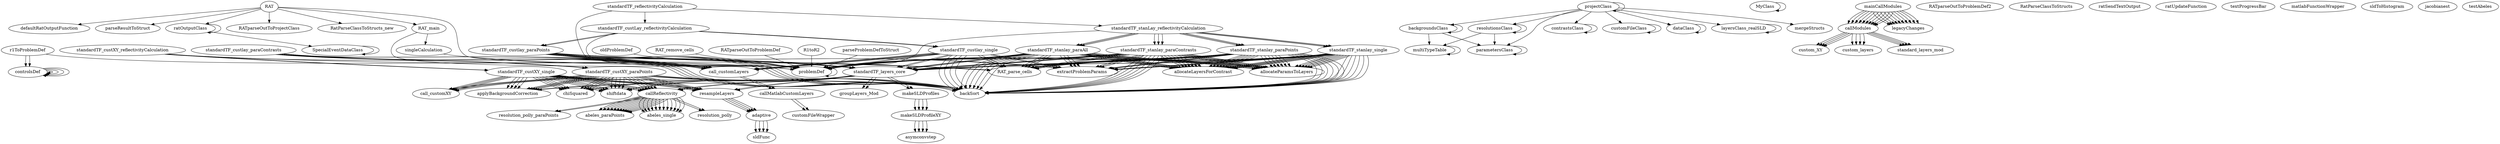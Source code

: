 /* Created by mdot for Matlab */
digraph m2html {
                RAT -> RAT_main;
  RAT -> RATparseOutToProjectClass;
  RAT -> RatParseClassToStructs_new;
  RAT -> problemDef;
  RAT -> defaultRatOutputFunction;
  RAT -> ratOutputClass;
  RAT -> parseResultToStruct;
  RAT_main -> problemDef;
  RAT_main -> singleCalculation;
  RAT_remove_cells -> problemDef;
  RATparseOutToProblemDef -> problemDef;
  controlsDef -> controlsDef;
  controlsDef -> controlsDef;
  backgroundsClass -> backgroundsClass;
  backgroundsClass -> multiTypeTable;
  backgroundsClass -> parametersClass;
  contrastsClass -> contrastsClass;
  customFileClass -> customFileClass;
  dataClass -> dataClass;
  layersClass_realSLD -> layersClass_realSLD;
  multiTypeTable -> multiTypeTable;
  parametersClass -> parametersClass;
  projectClass -> backgroundsClass;
  projectClass -> contrastsClass;
  projectClass -> customFileClass;
  projectClass -> dataClass;
  projectClass -> layersClass_realSLD;
  projectClass -> mergeStructs;
  projectClass -> parametersClass;
  projectClass -> projectClass;
  projectClass -> resolutionsClass;
  resolutionsClass -> multiTypeTable;
  resolutionsClass -> parametersClass;
  resolutionsClass -> resolutionsClass;
  controlsDef -> controlsDef;
  controlsDef -> controlsDef;
  R1toR2 -> problemDef;
  MyClass -> MyClass;
  parseProblemDefToStruct -> problemDef;
  oldProblemDef -> problemDef;
  problemDef -> problemDef;
  r1ToProblemDef -> controlsDef;
  r1ToProblemDef -> controlsDef;
  r1ToProblemDef -> problemDef;
  SpecialEventDataClass -> SpecialEventDataClass;
  ratOutputClass -> SpecialEventDataClass;
  ratOutputClass -> ratOutputClass;
  singleCalculation -> problemDef;
  callMatlabCustomLayers -> customFileWrapper;
  callMatlabCustomLayers -> customFileWrapper;
  callModules -> custom_XY;
  callModules -> custom_XY;
  callModules -> custom_layers;
  callModules -> custom_layers;
  callModules -> standard_layers_mod;
  callModules -> standard_layers_mod;
  callModules -> custom_XY;
  callModules -> custom_XY;
  callModules -> custom_layers;
  callModules -> custom_layers;
  callModules -> standard_layers_mod;
  callModules -> standard_layers_mod;
  mainCallModules -> legacyChanges;
  mainCallModules -> callModules;
  mainCallModules -> callModules;
  mainCallModules -> legacyChanges;
  mainCallModules -> legacyChanges;
  mainCallModules -> legacyChanges;
  mainCallModules -> legacyChanges;
  mainCallModules -> callModules;
  mainCallModules -> callModules;
  mainCallModules -> callModules;
  mainCallModules -> legacyChanges;
  mainCallModules -> callModules;
  mainCallModules -> callModules;
  mainCallModules -> legacyChanges;
  mainCallModules -> legacyChanges;
  mainCallModules -> legacyChanges;
  mainCallModules -> legacyChanges;
  mainCallModules -> callModules;
  mainCallModules -> callModules;
  mainCallModules -> callModules;
  callReflectivity -> resolution_polly;
  callReflectivity -> resolution_polly_paraPoints;
  callReflectivity -> abeles_paraPoints;
  callReflectivity -> abeles_paraPoints;
  callReflectivity -> abeles_paraPoints;
  callReflectivity -> abeles_single;
  callReflectivity -> abeles_single;
  callReflectivity -> abeles_single;
  callReflectivity -> abeles_paraPoints;
  callReflectivity -> abeles_paraPoints;
  callReflectivity -> abeles_paraPoints;
  callReflectivity -> abeles_single;
  callReflectivity -> abeles_single;
  callReflectivity -> abeles_single;
  callReflectivity -> resolution_polly;
  callReflectivity -> resolution_polly_paraPoints;
  callReflectivity -> abeles_paraPoints;
  callReflectivity -> abeles_paraPoints;
  callReflectivity -> abeles_paraPoints;
  callReflectivity -> abeles_single;
  callReflectivity -> abeles_single;
  callReflectivity -> abeles_single;
  callReflectivity -> abeles_paraPoints;
  callReflectivity -> abeles_paraPoints;
  callReflectivity -> abeles_paraPoints;
  callReflectivity -> abeles_single;
  callReflectivity -> abeles_single;
  callReflectivity -> abeles_single;
  makeSLDProfileXY -> asymconvstep;
  makeSLDProfileXY -> asymconvstep;
  makeSLDProfileXY -> asymconvstep;
  makeSLDProfileXY -> asymconvstep;
  makeSLDProfiles -> makeSLDProfileXY;
  makeSLDProfiles -> makeSLDProfileXY;
  makeSLDProfiles -> makeSLDProfileXY;
  makeSLDProfiles -> makeSLDProfileXY;
  adaptive -> sldFunc;
  adaptive -> sldFunc;
  adaptive -> sldFunc;
  adaptive -> sldFunc;
  resampleLayers -> adaptive;
  resampleLayers -> adaptive;
  resampleLayers -> adaptive;
  resampleLayers -> adaptive;
  call_customLayers -> callMatlabCustomLayers;
  call_customLayers -> callMatlabCustomLayers;
  standardTF_custlay_paraContrasts -> backSort;
  standardTF_custlay_paraContrasts -> backSort;
  standardTF_custlay_paraContrasts -> call_customLayers;
  standardTF_custlay_paraContrasts -> call_customLayers;
  standardTF_custlay_paraContrasts -> standardTF_layers_core;
  standardTF_custlay_paraContrasts -> backSort;
  standardTF_custlay_paraContrasts -> backSort;
  standardTF_custlay_paraContrasts -> call_customLayers;
  standardTF_custlay_paraContrasts -> call_customLayers;
  standardTF_custlay_paraContrasts -> standardTF_layers_core;
  standardTF_custlay_paraPoints -> RAT_parse_cells;
  standardTF_custlay_paraPoints -> extractProblemParams;
  standardTF_custlay_paraPoints -> problemDef;
  standardTF_custlay_paraPoints -> backSort;
  standardTF_custlay_paraPoints -> backSort;
  standardTF_custlay_paraPoints -> call_customLayers;
  standardTF_custlay_paraPoints -> call_customLayers;
  standardTF_custlay_paraPoints -> standardTF_layers_core;
  standardTF_custlay_paraPoints -> RAT_parse_cells;
  standardTF_custlay_paraPoints -> extractProblemParams;
  standardTF_custlay_paraPoints -> problemDef;
  standardTF_custlay_paraPoints -> backSort;
  standardTF_custlay_paraPoints -> backSort;
  standardTF_custlay_paraPoints -> call_customLayers;
  standardTF_custlay_paraPoints -> call_customLayers;
  standardTF_custlay_paraPoints -> standardTF_layers_core;
  standardTF_custlay_single -> RAT_parse_cells;
  standardTF_custlay_single -> extractProblemParams;
  standardTF_custlay_single -> problemDef;
  standardTF_custlay_single -> backSort;
  standardTF_custlay_single -> backSort;
  standardTF_custlay_single -> call_customLayers;
  standardTF_custlay_single -> call_customLayers;
  standardTF_custlay_single -> standardTF_layers_core;
  standardTF_custlay_single -> RAT_parse_cells;
  standardTF_custlay_single -> extractProblemParams;
  standardTF_custlay_single -> problemDef;
  standardTF_custlay_single -> backSort;
  standardTF_custlay_single -> backSort;
  standardTF_custlay_single -> call_customLayers;
  standardTF_custlay_single -> call_customLayers;
  standardTF_custlay_single -> standardTF_layers_core;
  standardTF_custLay_reflectivityCalculation -> problemDef;
  standardTF_custLay_reflectivityCalculation -> standardTF_custlay_paraPoints;
  standardTF_custLay_reflectivityCalculation -> standardTF_custlay_paraPoints;
  standardTF_custLay_reflectivityCalculation -> standardTF_custlay_single;
  standardTF_custLay_reflectivityCalculation -> standardTF_custlay_single;
  standardTF_custXY_paraPoints -> backSort;
  standardTF_custXY_paraPoints -> backSort;
  standardTF_custXY_paraPoints -> applyBackgroundCorrection;
  standardTF_custXY_paraPoints -> applyBackgroundCorrection;
  standardTF_custXY_paraPoints -> callReflectivity;
  standardTF_custXY_paraPoints -> callReflectivity;
  standardTF_custXY_paraPoints -> chiSquared;
  standardTF_custXY_paraPoints -> chiSquared;
  standardTF_custXY_paraPoints -> resampleLayers;
  standardTF_custXY_paraPoints -> resampleLayers;
  standardTF_custXY_paraPoints -> shiftdata;
  standardTF_custXY_paraPoints -> shiftdata;
  standardTF_custXY_paraPoints -> call_customXY;
  standardTF_custXY_paraPoints -> call_customXY;
  standardTF_custXY_paraPoints -> backSort;
  standardTF_custXY_paraPoints -> backSort;
  standardTF_custXY_paraPoints -> applyBackgroundCorrection;
  standardTF_custXY_paraPoints -> applyBackgroundCorrection;
  standardTF_custXY_paraPoints -> callReflectivity;
  standardTF_custXY_paraPoints -> callReflectivity;
  standardTF_custXY_paraPoints -> chiSquared;
  standardTF_custXY_paraPoints -> chiSquared;
  standardTF_custXY_paraPoints -> resampleLayers;
  standardTF_custXY_paraPoints -> resampleLayers;
  standardTF_custXY_paraPoints -> shiftdata;
  standardTF_custXY_paraPoints -> shiftdata;
  standardTF_custXY_paraPoints -> call_customXY;
  standardTF_custXY_paraPoints -> call_customXY;
  standardTF_custXY_single -> backSort;
  standardTF_custXY_single -> backSort;
  standardTF_custXY_single -> applyBackgroundCorrection;
  standardTF_custXY_single -> applyBackgroundCorrection;
  standardTF_custXY_single -> callReflectivity;
  standardTF_custXY_single -> callReflectivity;
  standardTF_custXY_single -> chiSquared;
  standardTF_custXY_single -> chiSquared;
  standardTF_custXY_single -> resampleLayers;
  standardTF_custXY_single -> resampleLayers;
  standardTF_custXY_single -> shiftdata;
  standardTF_custXY_single -> shiftdata;
  standardTF_custXY_single -> call_customXY;
  standardTF_custXY_single -> call_customXY;
  standardTF_custXY_single -> backSort;
  standardTF_custXY_single -> backSort;
  standardTF_custXY_single -> applyBackgroundCorrection;
  standardTF_custXY_single -> applyBackgroundCorrection;
  standardTF_custXY_single -> callReflectivity;
  standardTF_custXY_single -> callReflectivity;
  standardTF_custXY_single -> chiSquared;
  standardTF_custXY_single -> chiSquared;
  standardTF_custXY_single -> resampleLayers;
  standardTF_custXY_single -> resampleLayers;
  standardTF_custXY_single -> shiftdata;
  standardTF_custXY_single -> shiftdata;
  standardTF_custXY_single -> call_customXY;
  standardTF_custXY_single -> call_customXY;
  standardTF_custXY_reflectivityCalculation -> RAT_parse_cells;
  standardTF_custXY_reflectivityCalculation -> standardTF_custXY_paraPoints;
  standardTF_custXY_reflectivityCalculation -> standardTF_custXY_paraPoints;
  standardTF_custXY_reflectivityCalculation -> standardTF_custXY_single;
  standardTF_custXY_reflectivityCalculation -> standardTF_custXY_single;
  standardTF_layers_core -> applyBackgroundCorrection;
  standardTF_layers_core -> applyBackgroundCorrection;
  standardTF_layers_core -> callReflectivity;
  standardTF_layers_core -> callReflectivity;
  standardTF_layers_core -> chiSquared;
  standardTF_layers_core -> chiSquared;
  standardTF_layers_core -> groupLayers_Mod;
  standardTF_layers_core -> groupLayers_Mod;
  standardTF_layers_core -> makeSLDProfiles;
  standardTF_layers_core -> makeSLDProfiles;
  standardTF_layers_core -> resampleLayers;
  standardTF_layers_core -> resampleLayers;
  standardTF_layers_core -> shiftdata;
  standardTF_layers_core -> shiftdata;
  standardTF_reflectivityCalculation -> problemDef;
  standardTF_reflectivityCalculation -> standardTF_custLay_reflectivityCalculation;
  standardTF_reflectivityCalculation -> standardTF_stanLay_reflectivityCalculation;
  standardTF_stanlay_paraAll -> RAT_parse_cells;
  standardTF_stanlay_paraAll -> extractProblemParams;
  standardTF_stanlay_paraAll -> problemDef;
  standardTF_stanlay_paraAll -> backSort;
  standardTF_stanlay_paraAll -> backSort;
  standardTF_stanlay_paraAll -> allocateLayersForContrast;
  standardTF_stanlay_paraAll -> allocateLayersForContrast;
  standardTF_stanlay_paraAll -> allocateParamsToLayers;
  standardTF_stanlay_paraAll -> allocateParamsToLayers;
  standardTF_stanlay_paraAll -> standardTF_layers_core;
  standardTF_stanlay_paraAll -> RAT_parse_cells;
  standardTF_stanlay_paraAll -> extractProblemParams;
  standardTF_stanlay_paraAll -> problemDef;
  standardTF_stanlay_paraAll -> backSort;
  standardTF_stanlay_paraAll -> backSort;
  standardTF_stanlay_paraAll -> allocateLayersForContrast;
  standardTF_stanlay_paraAll -> allocateLayersForContrast;
  standardTF_stanlay_paraAll -> allocateParamsToLayers;
  standardTF_stanlay_paraAll -> allocateParamsToLayers;
  standardTF_stanlay_paraAll -> standardTF_layers_core;
  standardTF_stanlay_paraAll -> RAT_parse_cells;
  standardTF_stanlay_paraAll -> extractProblemParams;
  standardTF_stanlay_paraAll -> problemDef;
  standardTF_stanlay_paraAll -> backSort;
  standardTF_stanlay_paraAll -> backSort;
  standardTF_stanlay_paraAll -> allocateLayersForContrast;
  standardTF_stanlay_paraAll -> allocateLayersForContrast;
  standardTF_stanlay_paraAll -> allocateParamsToLayers;
  standardTF_stanlay_paraAll -> allocateParamsToLayers;
  standardTF_stanlay_paraAll -> standardTF_layers_core;
  standardTF_stanlay_paraContrasts -> RAT_parse_cells;
  standardTF_stanlay_paraContrasts -> extractProblemParams;
  standardTF_stanlay_paraContrasts -> problemDef;
  standardTF_stanlay_paraContrasts -> backSort;
  standardTF_stanlay_paraContrasts -> backSort;
  standardTF_stanlay_paraContrasts -> allocateLayersForContrast;
  standardTF_stanlay_paraContrasts -> allocateLayersForContrast;
  standardTF_stanlay_paraContrasts -> allocateParamsToLayers;
  standardTF_stanlay_paraContrasts -> allocateParamsToLayers;
  standardTF_stanlay_paraContrasts -> standardTF_layers_core;
  standardTF_stanlay_paraContrasts -> RAT_parse_cells;
  standardTF_stanlay_paraContrasts -> extractProblemParams;
  standardTF_stanlay_paraContrasts -> problemDef;
  standardTF_stanlay_paraContrasts -> backSort;
  standardTF_stanlay_paraContrasts -> backSort;
  standardTF_stanlay_paraContrasts -> allocateLayersForContrast;
  standardTF_stanlay_paraContrasts -> allocateLayersForContrast;
  standardTF_stanlay_paraContrasts -> allocateParamsToLayers;
  standardTF_stanlay_paraContrasts -> allocateParamsToLayers;
  standardTF_stanlay_paraContrasts -> standardTF_layers_core;
  standardTF_stanlay_paraContrasts -> RAT_parse_cells;
  standardTF_stanlay_paraContrasts -> extractProblemParams;
  standardTF_stanlay_paraContrasts -> problemDef;
  standardTF_stanlay_paraContrasts -> backSort;
  standardTF_stanlay_paraContrasts -> backSort;
  standardTF_stanlay_paraContrasts -> allocateLayersForContrast;
  standardTF_stanlay_paraContrasts -> allocateLayersForContrast;
  standardTF_stanlay_paraContrasts -> allocateParamsToLayers;
  standardTF_stanlay_paraContrasts -> allocateParamsToLayers;
  standardTF_stanlay_paraContrasts -> standardTF_layers_core;
  standardTF_stanlay_paraPoints -> RAT_parse_cells;
  standardTF_stanlay_paraPoints -> extractProblemParams;
  standardTF_stanlay_paraPoints -> problemDef;
  standardTF_stanlay_paraPoints -> backSort;
  standardTF_stanlay_paraPoints -> backSort;
  standardTF_stanlay_paraPoints -> allocateLayersForContrast;
  standardTF_stanlay_paraPoints -> allocateLayersForContrast;
  standardTF_stanlay_paraPoints -> allocateParamsToLayers;
  standardTF_stanlay_paraPoints -> allocateParamsToLayers;
  standardTF_stanlay_paraPoints -> standardTF_layers_core;
  standardTF_stanlay_paraPoints -> RAT_parse_cells;
  standardTF_stanlay_paraPoints -> extractProblemParams;
  standardTF_stanlay_paraPoints -> problemDef;
  standardTF_stanlay_paraPoints -> backSort;
  standardTF_stanlay_paraPoints -> backSort;
  standardTF_stanlay_paraPoints -> allocateLayersForContrast;
  standardTF_stanlay_paraPoints -> allocateLayersForContrast;
  standardTF_stanlay_paraPoints -> allocateParamsToLayers;
  standardTF_stanlay_paraPoints -> allocateParamsToLayers;
  standardTF_stanlay_paraPoints -> standardTF_layers_core;
  standardTF_stanlay_paraPoints -> RAT_parse_cells;
  standardTF_stanlay_paraPoints -> extractProblemParams;
  standardTF_stanlay_paraPoints -> problemDef;
  standardTF_stanlay_paraPoints -> backSort;
  standardTF_stanlay_paraPoints -> backSort;
  standardTF_stanlay_paraPoints -> allocateLayersForContrast;
  standardTF_stanlay_paraPoints -> allocateLayersForContrast;
  standardTF_stanlay_paraPoints -> allocateParamsToLayers;
  standardTF_stanlay_paraPoints -> allocateParamsToLayers;
  standardTF_stanlay_paraPoints -> standardTF_layers_core;
  standardTF_stanlay_single -> RAT_parse_cells;
  standardTF_stanlay_single -> extractProblemParams;
  standardTF_stanlay_single -> problemDef;
  standardTF_stanlay_single -> backSort;
  standardTF_stanlay_single -> backSort;
  standardTF_stanlay_single -> allocateLayersForContrast;
  standardTF_stanlay_single -> allocateLayersForContrast;
  standardTF_stanlay_single -> allocateParamsToLayers;
  standardTF_stanlay_single -> allocateParamsToLayers;
  standardTF_stanlay_single -> standardTF_layers_core;
  standardTF_stanlay_single -> RAT_parse_cells;
  standardTF_stanlay_single -> extractProblemParams;
  standardTF_stanlay_single -> problemDef;
  standardTF_stanlay_single -> backSort;
  standardTF_stanlay_single -> backSort;
  standardTF_stanlay_single -> allocateLayersForContrast;
  standardTF_stanlay_single -> allocateLayersForContrast;
  standardTF_stanlay_single -> allocateParamsToLayers;
  standardTF_stanlay_single -> allocateParamsToLayers;
  standardTF_stanlay_single -> standardTF_layers_core;
  standardTF_stanlay_single -> RAT_parse_cells;
  standardTF_stanlay_single -> extractProblemParams;
  standardTF_stanlay_single -> problemDef;
  standardTF_stanlay_single -> backSort;
  standardTF_stanlay_single -> backSort;
  standardTF_stanlay_single -> allocateLayersForContrast;
  standardTF_stanlay_single -> allocateLayersForContrast;
  standardTF_stanlay_single -> allocateParamsToLayers;
  standardTF_stanlay_single -> allocateParamsToLayers;
  standardTF_stanlay_single -> standardTF_layers_core;
  standardTF_stanLay_reflectivityCalculation -> problemDef;
  standardTF_stanLay_reflectivityCalculation -> standardTF_stanlay_paraAll;
  standardTF_stanLay_reflectivityCalculation -> standardTF_stanlay_paraAll;
  standardTF_stanLay_reflectivityCalculation -> standardTF_stanlay_paraAll;
  standardTF_stanLay_reflectivityCalculation -> standardTF_stanlay_paraContrasts;
  standardTF_stanLay_reflectivityCalculation -> standardTF_stanlay_paraContrasts;
  standardTF_stanLay_reflectivityCalculation -> standardTF_stanlay_paraContrasts;
  standardTF_stanLay_reflectivityCalculation -> standardTF_stanlay_paraPoints;
  standardTF_stanLay_reflectivityCalculation -> standardTF_stanlay_paraPoints;
  standardTF_stanLay_reflectivityCalculation -> standardTF_stanlay_paraPoints;
  standardTF_stanLay_reflectivityCalculation -> standardTF_stanlay_single;
  standardTF_stanLay_reflectivityCalculation -> standardTF_stanlay_single;
  standardTF_stanLay_reflectivityCalculation -> standardTF_stanlay_single;

    RAT [URL="RAT/API/RAT.html"];
  RAT_main [URL="RAT/API/RAT_main.html"];
  RAT_parse_cells [URL="RAT/API/RAT_parse_cells.html"];
  RAT_remove_cells [URL="RAT/API/RAT_remove_cells.html"];
  RATparseOutToProblemDef [URL="RAT/API/RATparseOutToProblemDef.html"];
  RATparseOutToProblemDef2 [URL="RAT/API/RATparseOutToProblemDef2.html"];
  RATparseOutToProjectClass [URL="RAT/API/RATparseOutToProjectClass.html"];
  RatParseClassToStructs [URL="RAT/API/RatParseClassToStructs.html"];
  RatParseClassToStructs_new [URL="RAT/API/RatParseClassToStructs_new.html"];
  controlsDef [URL="RAT/API/controlsDef_class/controlsDef.html"];
  extractProblemParams [URL="RAT/API/extractProblemParams.html"];
  legacyChanges [URL="RAT/API/legacyChanges.html"];
  backgroundsClass [URL="RAT/API/newInputClasses/backgroundsClass.html"];
  contrastsClass [URL="RAT/API/newInputClasses/contrastsClass.html"];
  customFileClass [URL="RAT/API/newInputClasses/customFileClass.html"];
  dataClass [URL="RAT/API/newInputClasses/dataClass.html"];
  layersClass_realSLD [URL="RAT/API/newInputClasses/layersClass_realSLD.html"];
  mergeStructs [URL="RAT/API/newInputClasses/mergeStructs.html"];
  multiTypeTable [URL="RAT/API/newInputClasses/multiTypeTable.html"];
  parametersClass [URL="RAT/API/newInputClasses/parametersClass.html"];
  projectClass [URL="RAT/API/newInputClasses/projectClass.html"];
  resolutionsClass [URL="RAT/API/newInputClasses/resolutionsClass.html"];
  controlsDef [URL="RAT/API/old/controlsDef_class/controlsDef.html"];
  R1toR2 [URL="RAT/API/old/problemDef_class/R1toR2.html"];
  MyClass [URL="RAT/API/old/problemDef_class/old/MyClass.html"];
  parseProblemDefToStruct [URL="RAT/API/old/problemDef_class/old/parseProblemDefToStruct.html"];
  oldProblemDef [URL="RAT/API/old/problemDef_class/oldProblemDef.html"];
  problemDef [URL="RAT/API/old/problemDef_class/problemDef.html"];
  r1ToProblemDef [URL="RAT/API/old/problemDef_class/r1ToProblemDef.html"];
  SpecialEventDataClass [URL="RAT/API/outputFcn/SpecialEventDataClass.html"];
  defaultRatOutputFunction [URL="RAT/API/outputFcn/defaultRatOutputFunction.html"];
  ratOutputClass [URL="RAT/API/outputFcn/ratOutputClass.html"];
  ratSendTextOutput [URL="RAT/API/outputFcn/ratSendTextOutput.html"];
  ratUpdateFunction [URL="RAT/API/outputFcn/ratUpdateFunction.html"];
  parseResultToStruct [URL="RAT/API/parseResultToStruct.html"];
  singleCalculation [URL="RAT/API/singleCalculation.html"];
  textProgressBar [URL="RAT/API/textProgressBar.html"];
  resolution_polly [URL="RAT/targetFunctions/common/Resolution_Functions/Simple_Gaussian/resolution_polly.html"];
  resolution_polly_paraPoints [URL="RAT/targetFunctions/common/Resolution_Functions/Simple_Gaussian/resolution_polly_paraPoints.html"];
  backSort [URL="RAT/targetFunctions/common/backSorts/backSort.html"];
  backSort [URL="RAT/targetFunctions/common/backSorts/backSort.html"];
  callMatlabCustomLayers [URL="RAT/targetFunctions/common/callMatlabFunction/callMatlabCustomLayers.html"];
  matlabFunctionWrapper [URL="RAT/targetFunctions/common/callMatlabFunction/matlabFunctionWrapper.html"];
  callModules [URL="RAT/targetFunctions/common/callModules/callModules.html"];
  callModules [URL="RAT/targetFunctions/common/callModules/callModules.html"];
  custom_XY [URL="RAT/targetFunctions/common/callModules/custom_XY.html"];
  custom_XY [URL="RAT/targetFunctions/common/callModules/custom_XY.html"];
  custom_layers [URL="RAT/targetFunctions/common/callModules/custom_layers.html"];
  custom_layers [URL="RAT/targetFunctions/common/callModules/custom_layers.html"];
  legacyChanges [URL="RAT/targetFunctions/common/callModules/old/legacyChanges.html"];
  legacyChanges [URL="RAT/targetFunctions/common/callModules/old/legacyChanges.html"];
  mainCallModules [URL="RAT/targetFunctions/common/callModules/old/mainCallModules.html"];
  mainCallModules [URL="RAT/targetFunctions/common/callModules/old/mainCallModules.html"];
  sldToHistogram [URL="RAT/targetFunctions/common/callModules/sldToHistogram.html"];
  sldToHistogram [URL="RAT/targetFunctions/common/callModules/sldToHistogram.html"];
  applyBackgroundCorrection [URL="RAT/targetFunctions/common/callReflectivity/applyBackgroundCorrection.html"];
  applyBackgroundCorrection [URL="RAT/targetFunctions/common/callReflectivity/applyBackgroundCorrection.html"];
  callReflectivity [URL="RAT/targetFunctions/common/callReflectivity/callReflectivity.html"];
  callReflectivity [URL="RAT/targetFunctions/common/callReflectivity/callReflectivity.html"];
  chiSquared [URL="RAT/targetFunctions/common/costFunctions/chiSquared/chiSquared.html"];
  chiSquared [URL="RAT/targetFunctions/common/costFunctions/chiSquared/chiSquared.html"];
  allocateLayersForContrast [URL="RAT/targetFunctions/common/groupLayers/allocateLayersForContrast.html"];
  allocateLayersForContrast [URL="RAT/targetFunctions/common/groupLayers/allocateLayersForContrast.html"];
  allocateParamsToLayers [URL="RAT/targetFunctions/common/groupLayers/allocateParamsToLayers.html"];
  allocateParamsToLayers [URL="RAT/targetFunctions/common/groupLayers/allocateParamsToLayers.html"];
  groupLayers_Mod [URL="RAT/targetFunctions/common/groupLayers/groupLayers_Mod.html"];
  groupLayers_Mod [URL="RAT/targetFunctions/common/groupLayers/groupLayers_Mod.html"];
  jacobianest [URL="RAT/targetFunctions/common/jacobianEst/jacobianest.html"];
  legacyChanges [URL="RAT/targetFunctions/common/legacyChanges/legacyChanges.html"];
  legacyChanges [URL="RAT/targetFunctions/common/legacyChanges/legacyChanges.html"];
  asymconvstep [URL="RAT/targetFunctions/common/makeSLDProfiles/asymconvstep.html"];
  asymconvstep [URL="RAT/targetFunctions/common/makeSLDProfiles/asymconvstep.html"];
  makeSLDProfileXY [URL="RAT/targetFunctions/common/makeSLDProfiles/makeSLDProfileXY.html"];
  makeSLDProfileXY [URL="RAT/targetFunctions/common/makeSLDProfiles/makeSLDProfileXY.html"];
  makeSLDProfiles [URL="RAT/targetFunctions/common/makeSLDProfiles/makeSLDProfiles.html"];
  makeSLDProfiles [URL="RAT/targetFunctions/common/makeSLDProfiles/makeSLDProfiles.html"];
  abeles_paraPoints [URL="RAT/targetFunctions/common/reflectivityCalculations/Abeles/abeles_paraPoints.html"];
  abeles_paraPoints [URL="RAT/targetFunctions/common/reflectivityCalculations/Abeles/abeles_paraPoints.html"];
  abeles_paraPoints [URL="RAT/targetFunctions/common/reflectivityCalculations/Abeles/abeles_paraPoints.html"];
  abeles_single [URL="RAT/targetFunctions/common/reflectivityCalculations/Abeles/abeles_single.html"];
  abeles_single [URL="RAT/targetFunctions/common/reflectivityCalculations/Abeles/abeles_single.html"];
  abeles_single [URL="RAT/targetFunctions/common/reflectivityCalculations/Abeles/abeles_single.html"];
  abeles_paraPoints [URL="RAT/targetFunctions/common/reflectivityCalculations/Abeles/old/abeles_paraPoints.html"];
  abeles_paraPoints [URL="RAT/targetFunctions/common/reflectivityCalculations/Abeles/old/abeles_paraPoints.html"];
  abeles_paraPoints [URL="RAT/targetFunctions/common/reflectivityCalculations/Abeles/old/abeles_paraPoints.html"];
  abeles_single [URL="RAT/targetFunctions/common/reflectivityCalculations/Abeles/old/abeles_single.html"];
  abeles_single [URL="RAT/targetFunctions/common/reflectivityCalculations/Abeles/old/abeles_single.html"];
  abeles_single [URL="RAT/targetFunctions/common/reflectivityCalculations/Abeles/old/abeles_single.html"];
  testAbeles [URL="RAT/targetFunctions/common/reflectivityCalculations/Abeles/old/testAbeles.html"];
  testAbeles [URL="RAT/targetFunctions/common/reflectivityCalculations/Abeles/old/testAbeles.html"];
  testAbeles [URL="RAT/targetFunctions/common/reflectivityCalculations/Abeles/old/testAbeles.html"];
  adaptive [URL="RAT/targetFunctions/common/resampleLayers/adaptive.html"];
  adaptive [URL="RAT/targetFunctions/common/resampleLayers/adaptive.html"];
  resampleLayers [URL="RAT/targetFunctions/common/resampleLayers/resampleLayers.html"];
  resampleLayers [URL="RAT/targetFunctions/common/resampleLayers/resampleLayers.html"];
  sldFunc [URL="RAT/targetFunctions/common/resampleLayers/sldFunc.html"];
  sldFunc [URL="RAT/targetFunctions/common/resampleLayers/sldFunc.html"];
  shiftdata [URL="RAT/targetFunctions/common/shiftData/shiftdata.html"];
  shiftdata [URL="RAT/targetFunctions/common/shiftData/shiftdata.html"];
  standard_layers_mod [URL="RAT/targetFunctions/common/standard_layers_mod/standard_layers_mod.html"];
  standard_layers_mod [URL="RAT/targetFunctions/common/standard_layers_mod/standard_layers_mod.html"];
  call_customLayers [URL="RAT/targetFunctions/standard_TF/standardTF_custLay/call_customLayers.html"];
  call_customLayers [URL="RAT/targetFunctions/standard_TF/standardTF_custLay/call_customLayers.html"];
  customFileWrapper [URL="RAT/targetFunctions/standard_TF/standardTF_custLay/customFileWrapper.html"];
  customFileWrapper [URL="RAT/targetFunctions/standard_TF/standardTF_custLay/customFileWrapper.html"];
  standardTF_custlay_paraContrasts [URL="RAT/targetFunctions/standard_TF/standardTF_custLay/standardTF_custlay_paraContrasts.html"];
  standardTF_custlay_paraContrasts [URL="RAT/targetFunctions/standard_TF/standardTF_custLay/standardTF_custlay_paraContrasts.html"];
  standardTF_custlay_paraPoints [URL="RAT/targetFunctions/standard_TF/standardTF_custLay/standardTF_custlay_paraPoints.html"];
  standardTF_custlay_paraPoints [URL="RAT/targetFunctions/standard_TF/standardTF_custLay/standardTF_custlay_paraPoints.html"];
  standardTF_custlay_single [URL="RAT/targetFunctions/standard_TF/standardTF_custLay/standardTF_custlay_single.html"];
  standardTF_custlay_single [URL="RAT/targetFunctions/standard_TF/standardTF_custLay/standardTF_custlay_single.html"];
  standardTF_custLay_reflectivityCalculation [URL="RAT/targetFunctions/standard_TF/standardTF_custLay_reflectivityCalculation.html"];
  call_customXY [URL="RAT/targetFunctions/standard_TF/standardTF_custXY/call_customXY.html"];
  call_customXY [URL="RAT/targetFunctions/standard_TF/standardTF_custXY/call_customXY.html"];
  standardTF_custXY_paraPoints [URL="RAT/targetFunctions/standard_TF/standardTF_custXY/standardTF_custXY_paraPoints.html"];
  standardTF_custXY_paraPoints [URL="RAT/targetFunctions/standard_TF/standardTF_custXY/standardTF_custXY_paraPoints.html"];
  standardTF_custXY_single [URL="RAT/targetFunctions/standard_TF/standardTF_custXY/standardTF_custXY_single.html"];
  standardTF_custXY_single [URL="RAT/targetFunctions/standard_TF/standardTF_custXY/standardTF_custXY_single.html"];
  standardTF_custXY_reflectivityCalculation [URL="RAT/targetFunctions/standard_TF/standardTF_custXY_reflectivityCalculation.html"];
  standardTF_layers_core [URL="RAT/targetFunctions/standard_TF/standardTF_layers_core.html"];
  standardTF_reflectivityCalculation [URL="RAT/targetFunctions/standard_TF/standardTF_reflectivityCalculation.html"];
  callModules [URL="RAT/targetFunctions/standard_TF/standardTF_stanLay/callModules.html"];
  callModules [URL="RAT/targetFunctions/standard_TF/standardTF_stanLay/callModules.html"];
  callModules [URL="RAT/targetFunctions/standard_TF/standardTF_stanLay/callModules.html"];
  standardTF_stanlay_paraAll [URL="RAT/targetFunctions/standard_TF/standardTF_stanLay/standardTF_stanlay_paraAll.html"];
  standardTF_stanlay_paraAll [URL="RAT/targetFunctions/standard_TF/standardTF_stanLay/standardTF_stanlay_paraAll.html"];
  standardTF_stanlay_paraAll [URL="RAT/targetFunctions/standard_TF/standardTF_stanLay/standardTF_stanlay_paraAll.html"];
  standardTF_stanlay_paraContrasts [URL="RAT/targetFunctions/standard_TF/standardTF_stanLay/standardTF_stanlay_paraContrasts.html"];
  standardTF_stanlay_paraContrasts [URL="RAT/targetFunctions/standard_TF/standardTF_stanLay/standardTF_stanlay_paraContrasts.html"];
  standardTF_stanlay_paraContrasts [URL="RAT/targetFunctions/standard_TF/standardTF_stanLay/standardTF_stanlay_paraContrasts.html"];
  standardTF_stanlay_paraPoints [URL="RAT/targetFunctions/standard_TF/standardTF_stanLay/standardTF_stanlay_paraPoints.html"];
  standardTF_stanlay_paraPoints [URL="RAT/targetFunctions/standard_TF/standardTF_stanLay/standardTF_stanlay_paraPoints.html"];
  standardTF_stanlay_paraPoints [URL="RAT/targetFunctions/standard_TF/standardTF_stanLay/standardTF_stanlay_paraPoints.html"];
  standardTF_stanlay_single [URL="RAT/targetFunctions/standard_TF/standardTF_stanLay/standardTF_stanlay_single.html"];
  standardTF_stanlay_single [URL="RAT/targetFunctions/standard_TF/standardTF_stanLay/standardTF_stanlay_single.html"];
  standardTF_stanlay_single [URL="RAT/targetFunctions/standard_TF/standardTF_stanLay/standardTF_stanlay_single.html"];
  standardTF_stanLay_reflectivityCalculation [URL="RAT/targetFunctions/standard_TF/standardTF_stanLay_reflectivityCalculation.html"];
}